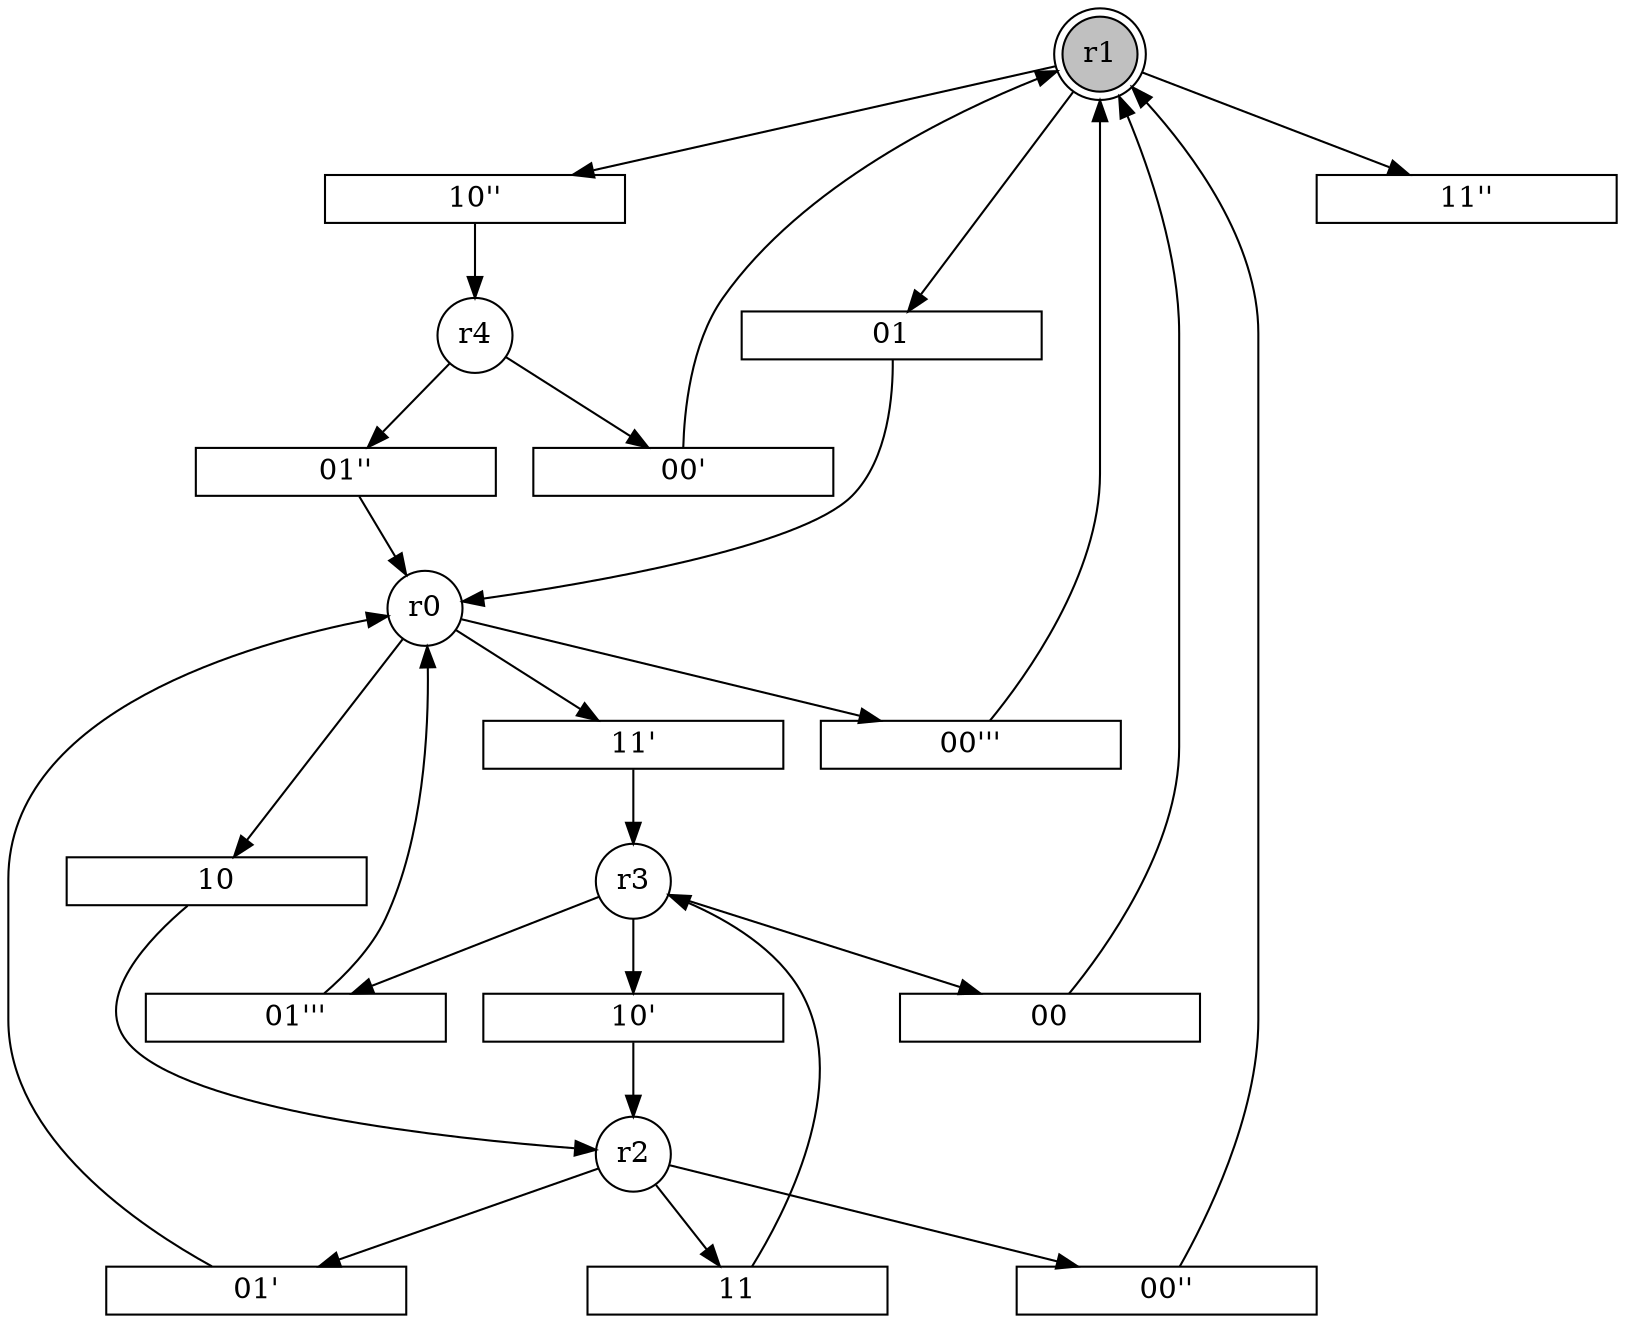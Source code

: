 digraph etff_PN{
subgraph initial_place {
	node [shape=doublecircle,fixedsize=true, fixedsize = 2, color = black, fillcolor = gray, style = filled];
	r1;
}
subgraph place {     
	node [shape=circle,fixedsize=true, fixedsize = 2];
	r4;
	r0;
	r2;
	r3;
}
subgraph transitions {
	node [shape=rect,height=0.2,width=2, forcelabels = false];
	4 [label = "01'"];
	5 [label = "11'"];
	6 [label = "10'"];
	7 [label = "10''"];
	8 [label = "00'"];
	9 [label = "01''"];
	10 [label = "00''"];
	11 [label = "00'''"];
	12 [label = "01'''"];
	13 [label = "11''"];
	0 [label = "10"];
	1 [label = "01"];
	2 [label = "11"];
	3 [label = "00"];
}
	r0 -> 0;
	r1 -> 1;
	r2 -> 2;
	r3 -> 3;
	r2 -> 4;
	r0 -> 5;
	r3 -> 6;
	r1 -> 7;
	r4 -> 8;
	r4 -> 9;
	r2 -> 10;
	r0 -> 11;
	r3 -> 12;
	r1 -> 13;
	0 -> r2;
	1 -> r0;
	2 -> r3;
	3 -> r1;
	4 -> r0;
	5 -> r3;
	6 -> r2;
	7 -> r4;
	8 -> r1;
	9 -> r0;
	10 -> r1;
	11 -> r1;
	12 -> r0;
}